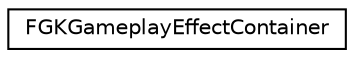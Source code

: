 digraph "Graphical Class Hierarchy"
{
 // LATEX_PDF_SIZE
  edge [fontname="Helvetica",fontsize="10",labelfontname="Helvetica",labelfontsize="10"];
  node [fontname="Helvetica",fontsize="10",shape=record];
  rankdir="LR";
  Node0 [label="FGKGameplayEffectContainer",height=0.2,width=0.4,color="black", fillcolor="white", style="filled",URL="$structFGKGameplayEffectContainer.html",tooltip=" "];
}
